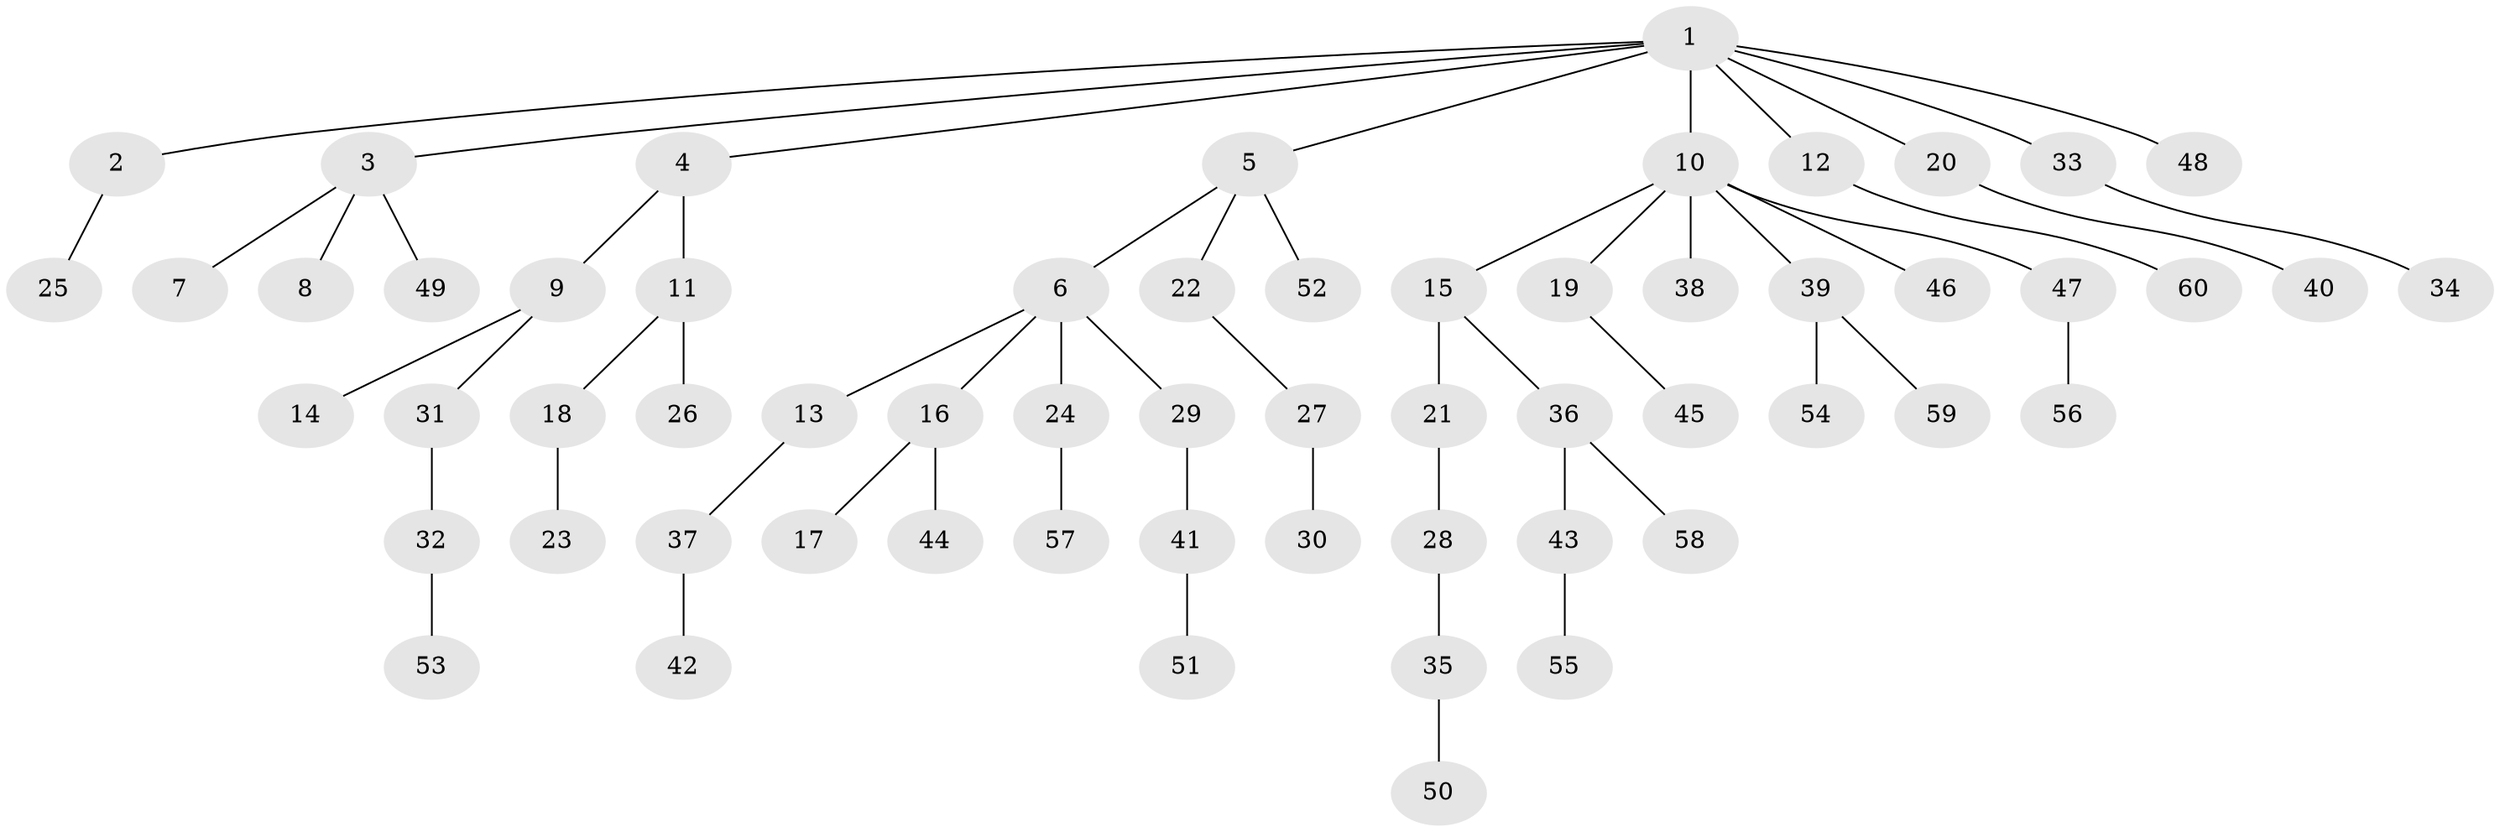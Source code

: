 // coarse degree distribution, {10: 0.027777777777777776, 1: 0.6388888888888888, 3: 0.1111111111111111, 4: 0.027777777777777776, 5: 0.027777777777777776, 6: 0.027777777777777776, 2: 0.1388888888888889}
// Generated by graph-tools (version 1.1) at 2025/42/03/06/25 10:42:04]
// undirected, 60 vertices, 59 edges
graph export_dot {
graph [start="1"]
  node [color=gray90,style=filled];
  1;
  2;
  3;
  4;
  5;
  6;
  7;
  8;
  9;
  10;
  11;
  12;
  13;
  14;
  15;
  16;
  17;
  18;
  19;
  20;
  21;
  22;
  23;
  24;
  25;
  26;
  27;
  28;
  29;
  30;
  31;
  32;
  33;
  34;
  35;
  36;
  37;
  38;
  39;
  40;
  41;
  42;
  43;
  44;
  45;
  46;
  47;
  48;
  49;
  50;
  51;
  52;
  53;
  54;
  55;
  56;
  57;
  58;
  59;
  60;
  1 -- 2;
  1 -- 3;
  1 -- 4;
  1 -- 5;
  1 -- 10;
  1 -- 12;
  1 -- 20;
  1 -- 33;
  1 -- 48;
  2 -- 25;
  3 -- 7;
  3 -- 8;
  3 -- 49;
  4 -- 9;
  4 -- 11;
  5 -- 6;
  5 -- 22;
  5 -- 52;
  6 -- 13;
  6 -- 16;
  6 -- 24;
  6 -- 29;
  9 -- 14;
  9 -- 31;
  10 -- 15;
  10 -- 19;
  10 -- 38;
  10 -- 39;
  10 -- 46;
  10 -- 47;
  11 -- 18;
  11 -- 26;
  12 -- 60;
  13 -- 37;
  15 -- 21;
  15 -- 36;
  16 -- 17;
  16 -- 44;
  18 -- 23;
  19 -- 45;
  20 -- 40;
  21 -- 28;
  22 -- 27;
  24 -- 57;
  27 -- 30;
  28 -- 35;
  29 -- 41;
  31 -- 32;
  32 -- 53;
  33 -- 34;
  35 -- 50;
  36 -- 43;
  36 -- 58;
  37 -- 42;
  39 -- 54;
  39 -- 59;
  41 -- 51;
  43 -- 55;
  47 -- 56;
}
